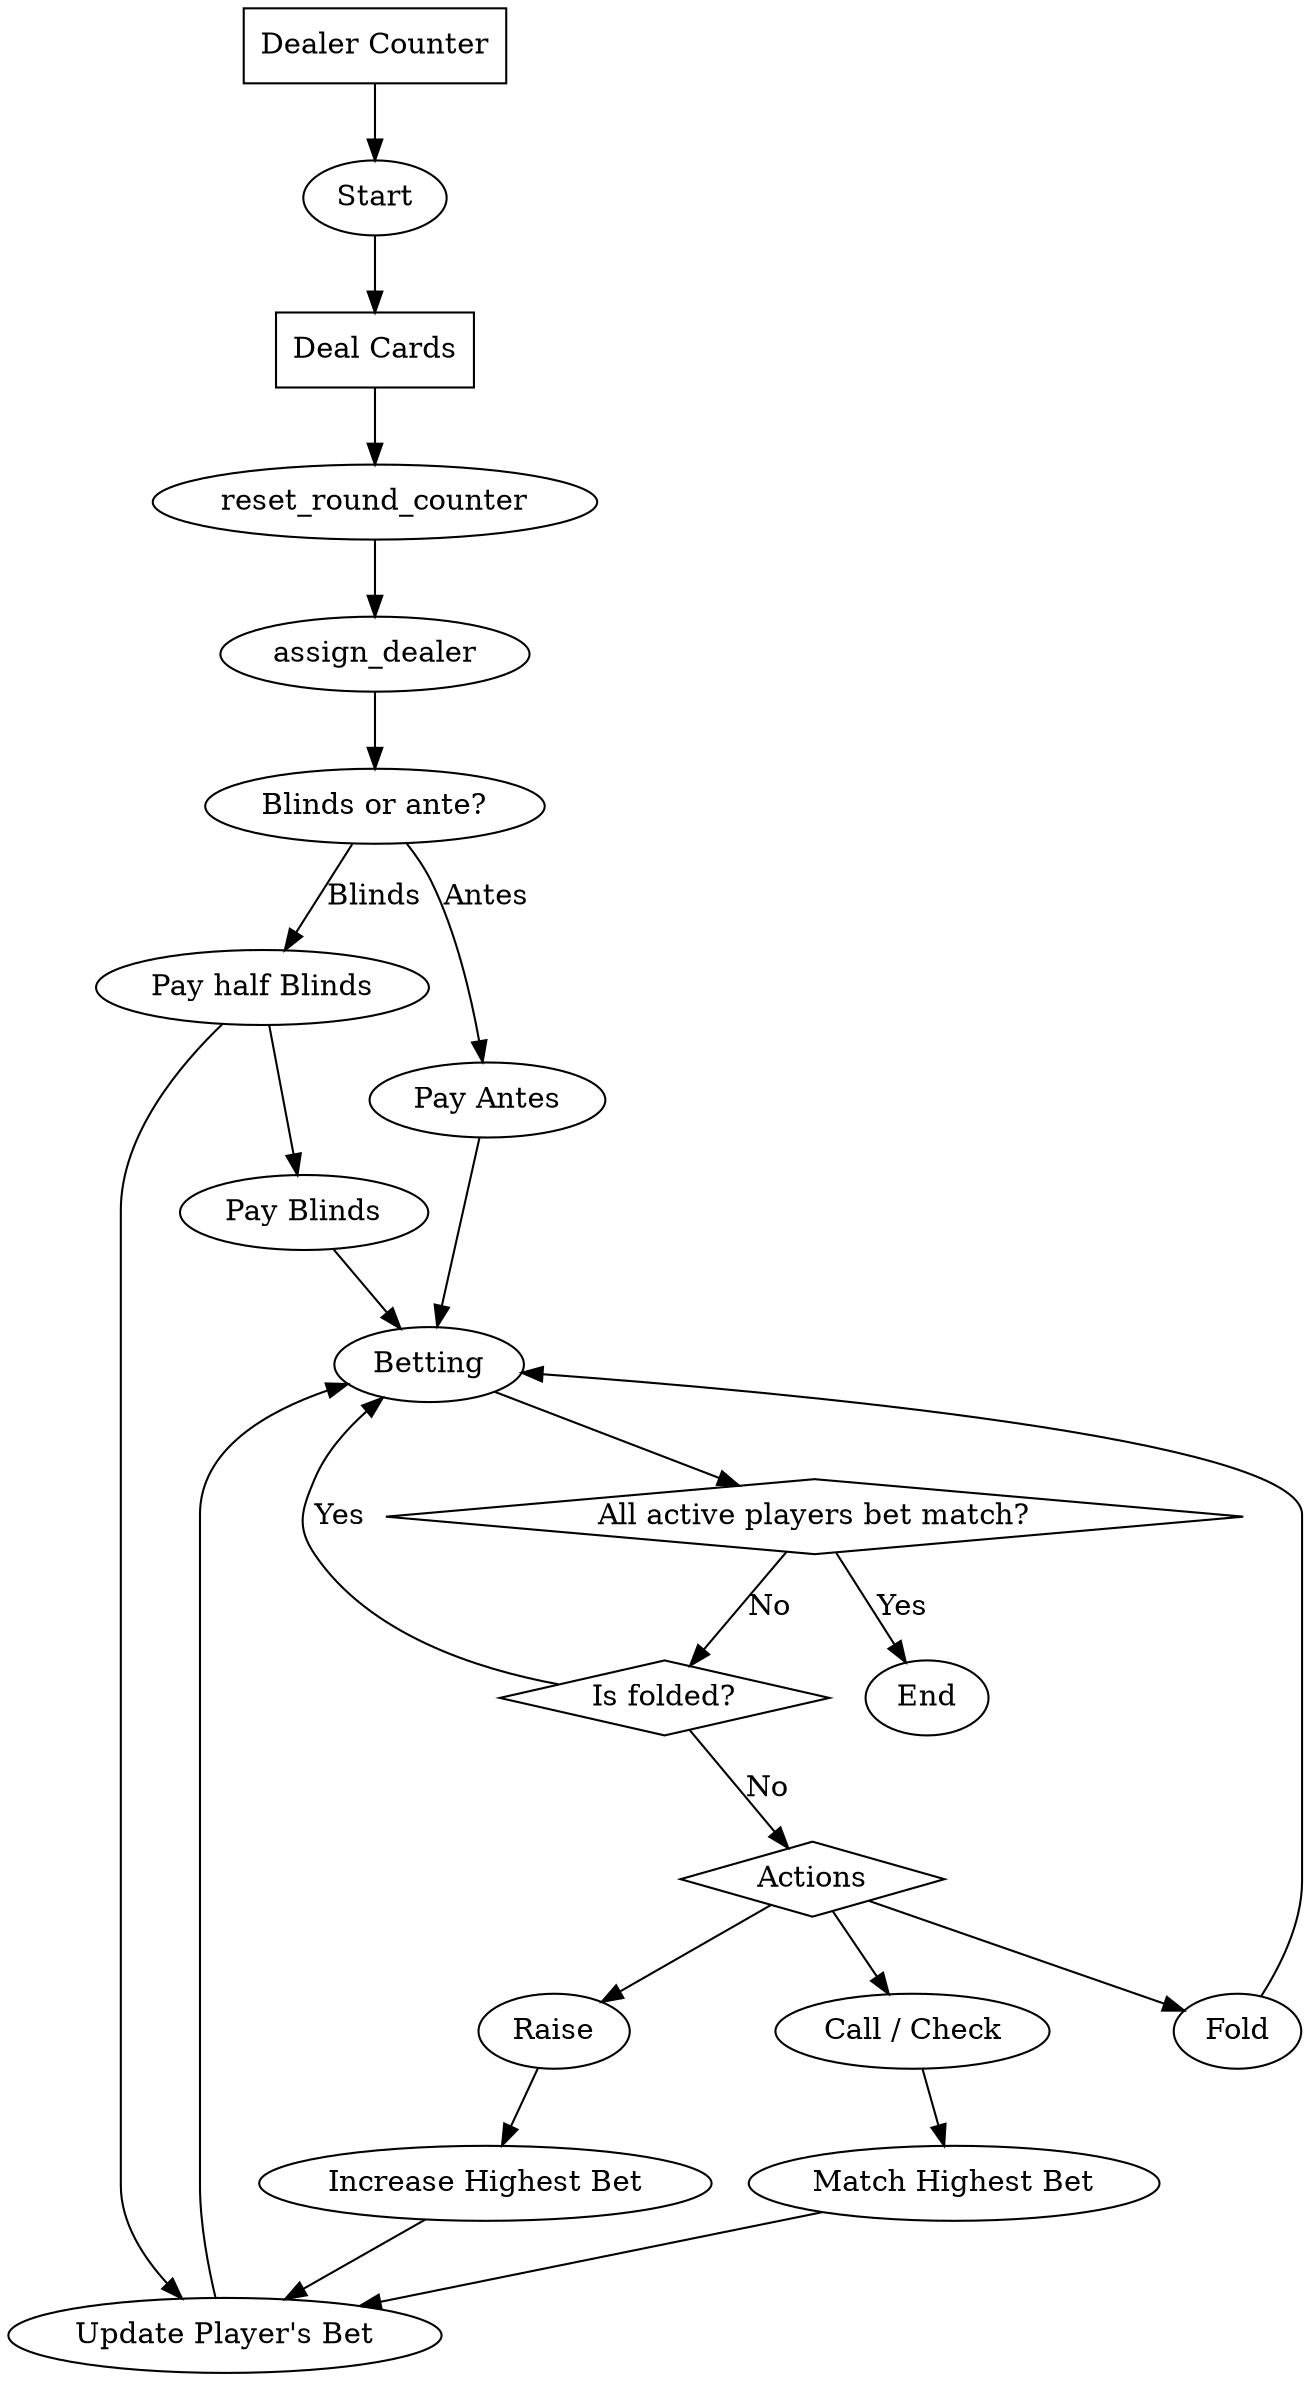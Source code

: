 digraph poker_game {
	
	// Define nodes
	dealer_counter [shape=box, label="Dealer Counter"];
	start [shape=ellipse, label="Start"];
	deal [shape=box, label="Deal Cards"];
	end [shape=ellipse, label="End"];
	
	// Define edges
	dealer_counter -> start;
	start -> deal;
	deal -> reset_round_counter;
	reset_round_counter -> assign_dealer;
	assign_dealer -> blinds;

	blinds -> pay_half_blinds [label="Blinds"];
	blinds -> pay_antes [label="Antes"];

	pay_antes [shape=ellipse, label="Pay Antes"];
	pay_antes -> betting;

	blinds [shape=ellipse, label="Blinds or ante?"];
	pay_full_blinds [shape=ellipse, label="Pay Blinds"];
	pay_half_blinds [shape=ellipse, label="Pay half Blinds"];

	pay_half_blinds -> pay_full_blinds;
	pay_full_blinds -> betting;

	// betting rounds
	betting [shape=ellipse, label="Betting"];
	is_folded [shape=diamond, label="Is folded?"];
	
	match_highest_bet [shape=ellipse, label="Match Highest Bet"];
	increase_highest_bet [shape=ellipse, label="Increase Highest Bet"];
	update_player_bet [shape=ellipse, label="Update Player's Bet"];
	all_active_players_bet_match [shape=diamond, label="All active players bet match?"];
	actions [shape=diamond, label="Actions"];

	betting -> all_active_players_bet_match;
	all_active_players_bet_match -> end [label="Yes"];
	all_active_players_bet_match -> is_folded [label="No"];

	raise [shape=ellipse, label="Raise"];
	call [shape=ellipse, label="Call / Check"];
	fold [shape=ellipse, label="Fold"];

	fold -> betting;


	is_folded -> betting [label="Yes"];

	
	is_folded -> actions [label="No"];

	actions -> call;
	actions -> raise;
	actions -> fold;

	call -> match_highest_bet;
	raise -> increase_highest_bet;

	increase_highest_bet -> update_player_bet;
	match_highest_bet -> update_player_bet;
	pay_half_blinds -> update_player_bet;

	update_player_bet -> betting;
}